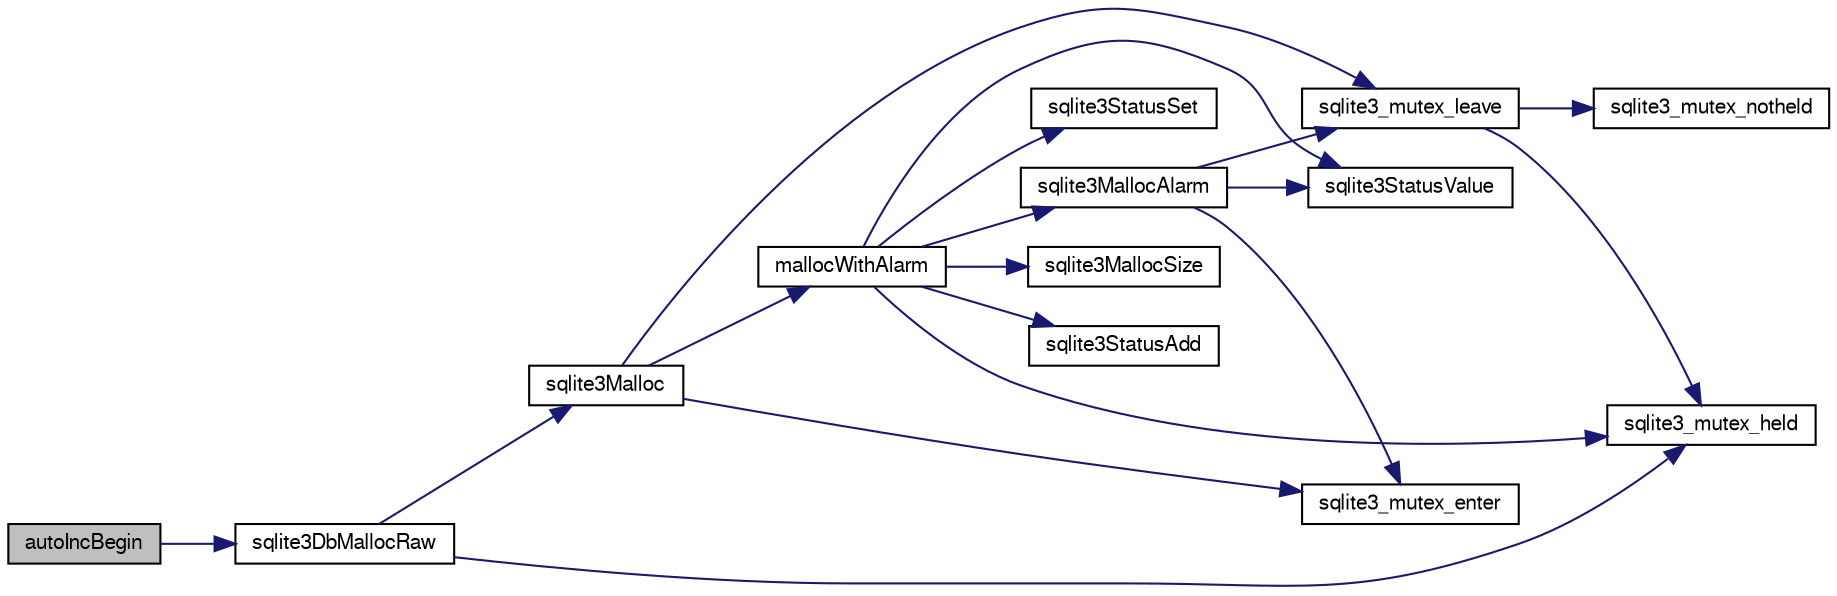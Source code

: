digraph "autoIncBegin"
{
  edge [fontname="FreeSans",fontsize="10",labelfontname="FreeSans",labelfontsize="10"];
  node [fontname="FreeSans",fontsize="10",shape=record];
  rankdir="LR";
  Node14337 [label="autoIncBegin",height=0.2,width=0.4,color="black", fillcolor="grey75", style="filled", fontcolor="black"];
  Node14337 -> Node14338 [color="midnightblue",fontsize="10",style="solid",fontname="FreeSans"];
  Node14338 [label="sqlite3DbMallocRaw",height=0.2,width=0.4,color="black", fillcolor="white", style="filled",URL="$sqlite3_8c.html#abbe8be0cf7175e11ddc3e2218fad924e"];
  Node14338 -> Node14339 [color="midnightblue",fontsize="10",style="solid",fontname="FreeSans"];
  Node14339 [label="sqlite3_mutex_held",height=0.2,width=0.4,color="black", fillcolor="white", style="filled",URL="$sqlite3_8c.html#acf77da68932b6bc163c5e68547ecc3e7"];
  Node14338 -> Node14340 [color="midnightblue",fontsize="10",style="solid",fontname="FreeSans"];
  Node14340 [label="sqlite3Malloc",height=0.2,width=0.4,color="black", fillcolor="white", style="filled",URL="$sqlite3_8c.html#a361a2eaa846b1885f123abe46f5d8b2b"];
  Node14340 -> Node14341 [color="midnightblue",fontsize="10",style="solid",fontname="FreeSans"];
  Node14341 [label="sqlite3_mutex_enter",height=0.2,width=0.4,color="black", fillcolor="white", style="filled",URL="$sqlite3_8c.html#a1c12cde690bd89f104de5cbad12a6bf5"];
  Node14340 -> Node14342 [color="midnightblue",fontsize="10",style="solid",fontname="FreeSans"];
  Node14342 [label="mallocWithAlarm",height=0.2,width=0.4,color="black", fillcolor="white", style="filled",URL="$sqlite3_8c.html#ab070d5cf8e48ec8a6a43cf025d48598b"];
  Node14342 -> Node14339 [color="midnightblue",fontsize="10",style="solid",fontname="FreeSans"];
  Node14342 -> Node14343 [color="midnightblue",fontsize="10",style="solid",fontname="FreeSans"];
  Node14343 [label="sqlite3StatusSet",height=0.2,width=0.4,color="black", fillcolor="white", style="filled",URL="$sqlite3_8c.html#afec7586c01fcb5ea17dc9d7725a589d9"];
  Node14342 -> Node14344 [color="midnightblue",fontsize="10",style="solid",fontname="FreeSans"];
  Node14344 [label="sqlite3StatusValue",height=0.2,width=0.4,color="black", fillcolor="white", style="filled",URL="$sqlite3_8c.html#a30b8ac296c6e200c1fa57708d52c6ef6"];
  Node14342 -> Node14345 [color="midnightblue",fontsize="10",style="solid",fontname="FreeSans"];
  Node14345 [label="sqlite3MallocAlarm",height=0.2,width=0.4,color="black", fillcolor="white", style="filled",URL="$sqlite3_8c.html#ada66988e8471d1198f3219c062377508"];
  Node14345 -> Node14344 [color="midnightblue",fontsize="10",style="solid",fontname="FreeSans"];
  Node14345 -> Node14346 [color="midnightblue",fontsize="10",style="solid",fontname="FreeSans"];
  Node14346 [label="sqlite3_mutex_leave",height=0.2,width=0.4,color="black", fillcolor="white", style="filled",URL="$sqlite3_8c.html#a5838d235601dbd3c1fa993555c6bcc93"];
  Node14346 -> Node14339 [color="midnightblue",fontsize="10",style="solid",fontname="FreeSans"];
  Node14346 -> Node14347 [color="midnightblue",fontsize="10",style="solid",fontname="FreeSans"];
  Node14347 [label="sqlite3_mutex_notheld",height=0.2,width=0.4,color="black", fillcolor="white", style="filled",URL="$sqlite3_8c.html#a83967c837c1c000d3b5adcfaa688f5dc"];
  Node14345 -> Node14341 [color="midnightblue",fontsize="10",style="solid",fontname="FreeSans"];
  Node14342 -> Node14348 [color="midnightblue",fontsize="10",style="solid",fontname="FreeSans"];
  Node14348 [label="sqlite3MallocSize",height=0.2,width=0.4,color="black", fillcolor="white", style="filled",URL="$sqlite3_8c.html#acf5d2a5f35270bafb050bd2def576955"];
  Node14342 -> Node14349 [color="midnightblue",fontsize="10",style="solid",fontname="FreeSans"];
  Node14349 [label="sqlite3StatusAdd",height=0.2,width=0.4,color="black", fillcolor="white", style="filled",URL="$sqlite3_8c.html#afa029f93586aeab4cc85360905dae9cd"];
  Node14340 -> Node14346 [color="midnightblue",fontsize="10",style="solid",fontname="FreeSans"];
}
